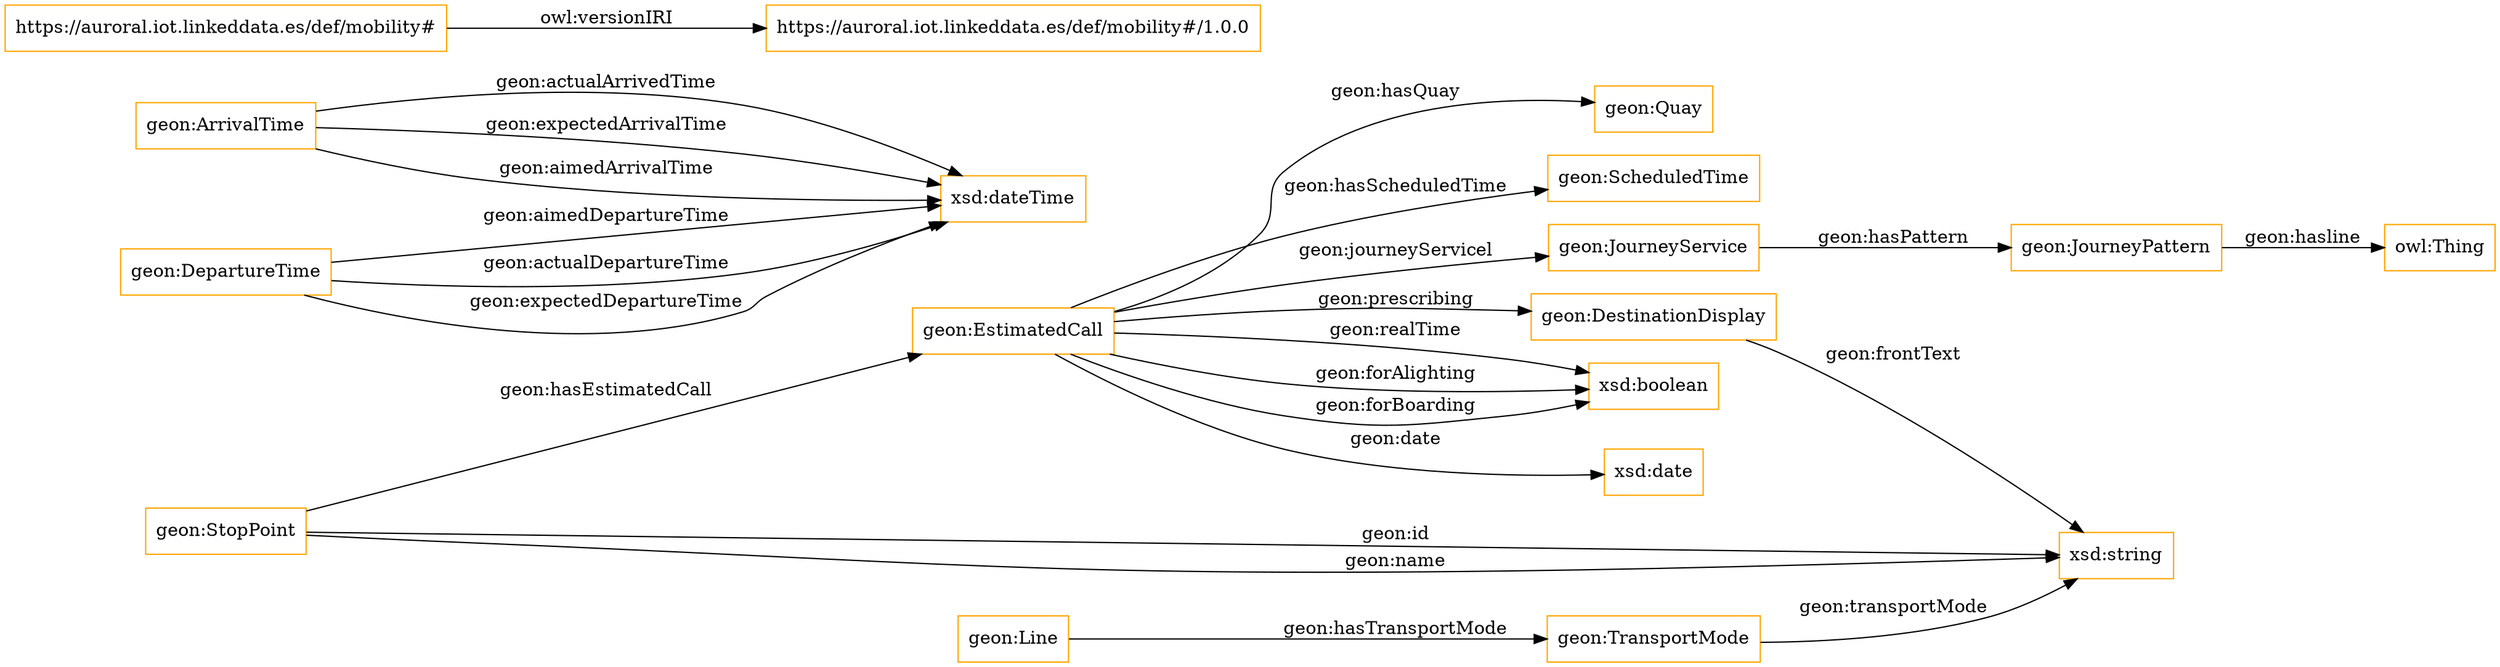 digraph ar2dtool_diagram { 
rankdir=LR;
size="1501"
node [shape = rectangle, color="orange"]; "geon:Quay" "geon:StopPoint" "geon:Line" "geon:JourneyPattern" "geon:TransportMode" "geon:ArrivalTime" "geon:ScheduledTime" "geon:JourneyService" "geon:DestinationDisplay" "geon:DepartureTime" "geon:EstimatedCall" ; /*classes style*/
	"https://auroral.iot.linkeddata.es/def/mobility#" -> "https://auroral.iot.linkeddata.es/def/mobility#/1.0.0" [ label = "owl:versionIRI" ];
	"geon:StopPoint" -> "xsd:string" [ label = "geon:id" ];
	"geon:Line" -> "geon:TransportMode" [ label = "geon:hasTransportMode" ];
	"geon:StopPoint" -> "xsd:string" [ label = "geon:name" ];
	"geon:StopPoint" -> "geon:EstimatedCall" [ label = "geon:hasEstimatedCall" ];
	"geon:TransportMode" -> "xsd:string" [ label = "geon:transportMode" ];
	"geon:EstimatedCall" -> "xsd:boolean" [ label = "geon:realTime" ];
	"geon:EstimatedCall" -> "xsd:date" [ label = "geon:date" ];
	"geon:DepartureTime" -> "xsd:dateTime" [ label = "geon:aimedDepartureTime" ];
	"geon:EstimatedCall" -> "xsd:boolean" [ label = "geon:forAlighting" ];
	"geon:ArrivalTime" -> "xsd:dateTime" [ label = "geon:actualArrivedTime" ];
	"geon:ArrivalTime" -> "xsd:dateTime" [ label = "geon:expectedArrivalTime" ];
	"geon:JourneyPattern" -> "owl:Thing" [ label = "geon:hasline" ];
	"geon:EstimatedCall" -> "geon:JourneyService" [ label = "geon:journeyServicel" ];
	"geon:ArrivalTime" -> "xsd:dateTime" [ label = "geon:aimedArrivalTime" ];
	"geon:DepartureTime" -> "xsd:dateTime" [ label = "geon:actualDepartureTime" ];
	"geon:EstimatedCall" -> "geon:DestinationDisplay" [ label = "geon:prescribing" ];
	"geon:EstimatedCall" -> "xsd:boolean" [ label = "geon:forBoarding" ];
	"geon:JourneyService" -> "geon:JourneyPattern" [ label = "geon:hasPattern" ];
	"geon:DepartureTime" -> "xsd:dateTime" [ label = "geon:expectedDepartureTime" ];
	"geon:EstimatedCall" -> "geon:ScheduledTime" [ label = "geon:hasScheduledTime" ];
	"geon:EstimatedCall" -> "geon:Quay" [ label = "geon:hasQuay" ];
	"geon:DestinationDisplay" -> "xsd:string" [ label = "geon:frontText" ];

}
